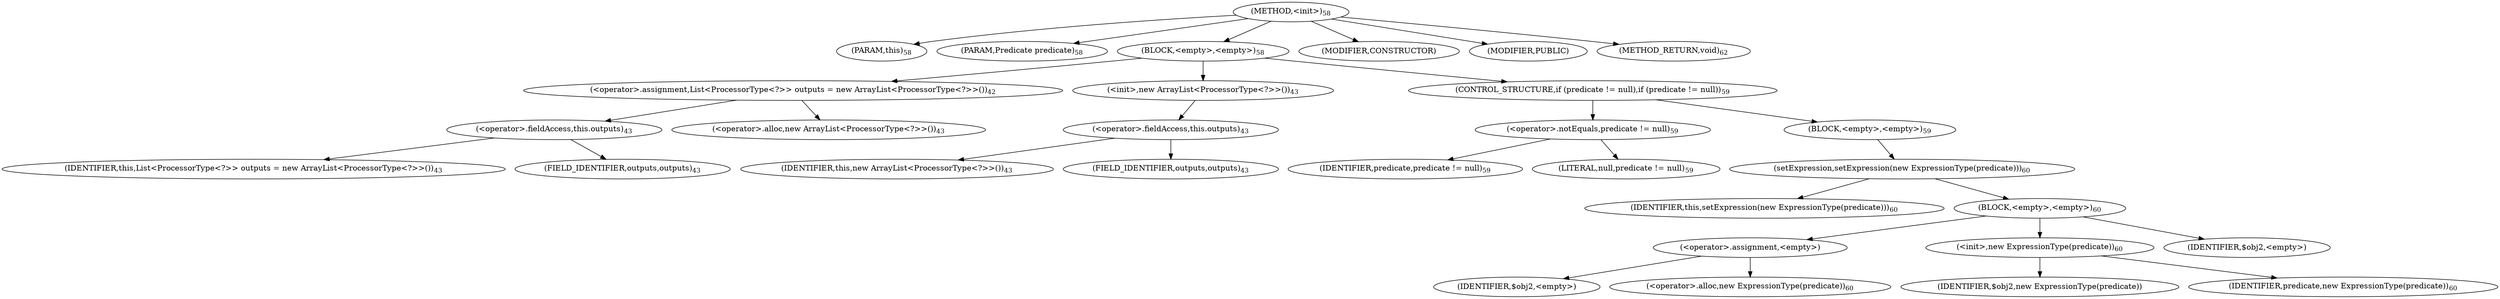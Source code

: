 digraph "&lt;init&gt;" {  
"101" [label = <(METHOD,&lt;init&gt;)<SUB>58</SUB>> ]
"8" [label = <(PARAM,this)<SUB>58</SUB>> ]
"102" [label = <(PARAM,Predicate predicate)<SUB>58</SUB>> ]
"103" [label = <(BLOCK,&lt;empty&gt;,&lt;empty&gt;)<SUB>58</SUB>> ]
"104" [label = <(&lt;operator&gt;.assignment,List&lt;ProcessorType&lt;?&gt;&gt; outputs = new ArrayList&lt;ProcessorType&lt;?&gt;&gt;())<SUB>42</SUB>> ]
"105" [label = <(&lt;operator&gt;.fieldAccess,this.outputs)<SUB>43</SUB>> ]
"106" [label = <(IDENTIFIER,this,List&lt;ProcessorType&lt;?&gt;&gt; outputs = new ArrayList&lt;ProcessorType&lt;?&gt;&gt;())<SUB>43</SUB>> ]
"107" [label = <(FIELD_IDENTIFIER,outputs,outputs)<SUB>43</SUB>> ]
"108" [label = <(&lt;operator&gt;.alloc,new ArrayList&lt;ProcessorType&lt;?&gt;&gt;())<SUB>43</SUB>> ]
"109" [label = <(&lt;init&gt;,new ArrayList&lt;ProcessorType&lt;?&gt;&gt;())<SUB>43</SUB>> ]
"110" [label = <(&lt;operator&gt;.fieldAccess,this.outputs)<SUB>43</SUB>> ]
"111" [label = <(IDENTIFIER,this,new ArrayList&lt;ProcessorType&lt;?&gt;&gt;())<SUB>43</SUB>> ]
"112" [label = <(FIELD_IDENTIFIER,outputs,outputs)<SUB>43</SUB>> ]
"113" [label = <(CONTROL_STRUCTURE,if (predicate != null),if (predicate != null))<SUB>59</SUB>> ]
"114" [label = <(&lt;operator&gt;.notEquals,predicate != null)<SUB>59</SUB>> ]
"115" [label = <(IDENTIFIER,predicate,predicate != null)<SUB>59</SUB>> ]
"116" [label = <(LITERAL,null,predicate != null)<SUB>59</SUB>> ]
"117" [label = <(BLOCK,&lt;empty&gt;,&lt;empty&gt;)<SUB>59</SUB>> ]
"118" [label = <(setExpression,setExpression(new ExpressionType(predicate)))<SUB>60</SUB>> ]
"7" [label = <(IDENTIFIER,this,setExpression(new ExpressionType(predicate)))<SUB>60</SUB>> ]
"119" [label = <(BLOCK,&lt;empty&gt;,&lt;empty&gt;)<SUB>60</SUB>> ]
"120" [label = <(&lt;operator&gt;.assignment,&lt;empty&gt;)> ]
"121" [label = <(IDENTIFIER,$obj2,&lt;empty&gt;)> ]
"122" [label = <(&lt;operator&gt;.alloc,new ExpressionType(predicate))<SUB>60</SUB>> ]
"123" [label = <(&lt;init&gt;,new ExpressionType(predicate))<SUB>60</SUB>> ]
"124" [label = <(IDENTIFIER,$obj2,new ExpressionType(predicate))> ]
"125" [label = <(IDENTIFIER,predicate,new ExpressionType(predicate))<SUB>60</SUB>> ]
"126" [label = <(IDENTIFIER,$obj2,&lt;empty&gt;)> ]
"127" [label = <(MODIFIER,CONSTRUCTOR)> ]
"128" [label = <(MODIFIER,PUBLIC)> ]
"129" [label = <(METHOD_RETURN,void)<SUB>62</SUB>> ]
  "101" -> "8" 
  "101" -> "102" 
  "101" -> "103" 
  "101" -> "127" 
  "101" -> "128" 
  "101" -> "129" 
  "103" -> "104" 
  "103" -> "109" 
  "103" -> "113" 
  "104" -> "105" 
  "104" -> "108" 
  "105" -> "106" 
  "105" -> "107" 
  "109" -> "110" 
  "110" -> "111" 
  "110" -> "112" 
  "113" -> "114" 
  "113" -> "117" 
  "114" -> "115" 
  "114" -> "116" 
  "117" -> "118" 
  "118" -> "7" 
  "118" -> "119" 
  "119" -> "120" 
  "119" -> "123" 
  "119" -> "126" 
  "120" -> "121" 
  "120" -> "122" 
  "123" -> "124" 
  "123" -> "125" 
}

